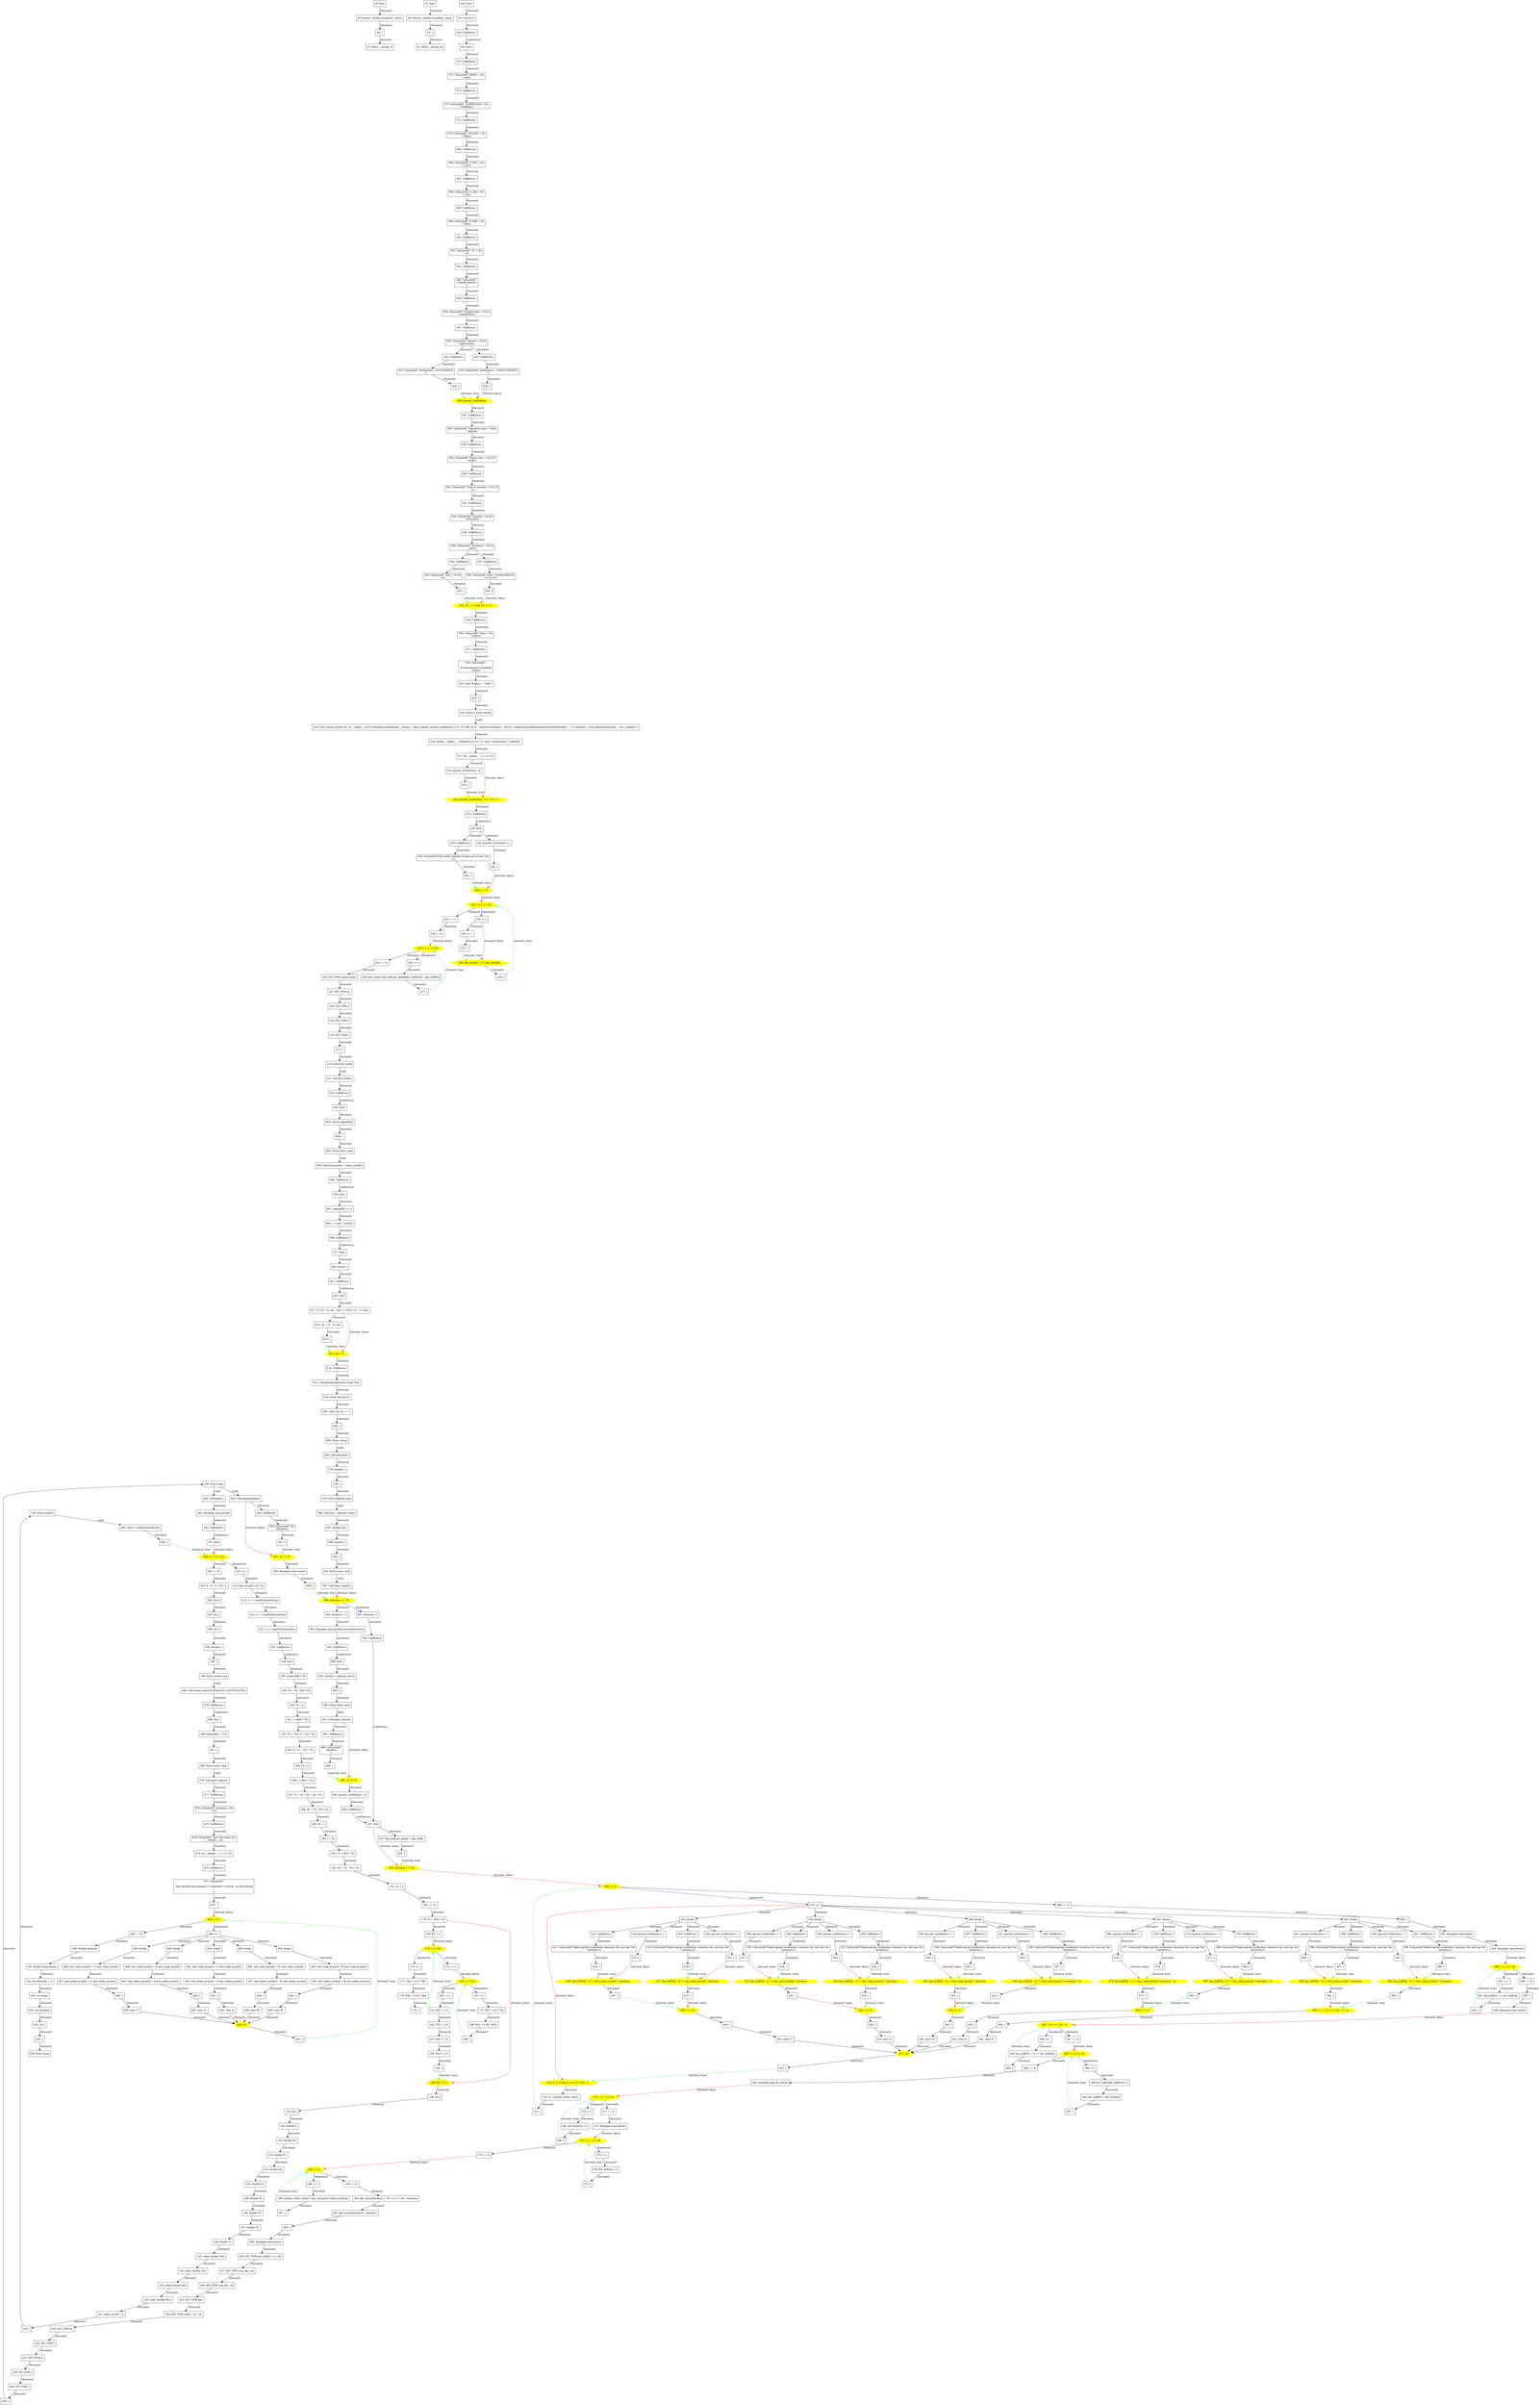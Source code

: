 digraph G {
47 [label="47: Entry:__bswap_32" shape=box ];
48 [label="48: Exit:" shape=box ];
49 [label="49: {" shape=box ];
50 [label="50: return(__builtin_bswap32(__bsx));" shape=box ];
51 [label="51: Entry:__bswap_64" shape=box ];
52 [label="52: Exit:" shape=box ];
53 [label="53: {" shape=box ];
54 [label="54: return(__builtin_bswap64(__bsx));" shape=box ];
138 [label="138: Entry:randlc2" shape=box ];
139 [label="139: Exit:" shape=box ];
140 [label="140: {" shape=box ];
141 [label="141: static int KS = 0;" shape=box ];
142 [label="142: static double R23;" shape=box ];
143 [label="143: static double R46;" shape=box ];
144 [label="144: static double T23;" shape=box ];
145 [label="145: static double T46;" shape=box ];
146 [label="146: double T1;" shape=box ];
147 [label="147: double T2;" shape=box ];
148 [label="148: double T3;" shape=box ];
149 [label="149: double T4;" shape=box ];
150 [label="150: double A1;" shape=box ];
151 [label="151: double A2;" shape=box ];
152 [label="152: double X1;" shape=box ];
153 [label="153: double X2;" shape=box ];
154 [label="154: double Z;" shape=box ];
155 [label="155: int i;" shape=box ];
156 [label="156: int j;" shape=box ];
158 [label="158: KS == 0;" shape=oval style=filled color=yellow ];
159 [label="159: {" shape=box ];
160 [label="160: R23 = 1.0;" shape=box ];
161 [label="161: R46 = 1.0;" shape=box ];
162 [label="162: T23 = 1.0;" shape=box ];
163 [label="163: T46 = 1.0;" shape=box ];
165 [label="165: i = 1;" shape=box ];
166 [label="166: i <= 23;" shape=oval style=filled color=yellow ];
167 [label="167: i++" shape=box ];
168 [label="168: {" shape=box ];
169 [label="169: R23 = 0.50 * R23;" shape=box ];
170 [label="170: T23 = 2.0 * T23;" shape=box ];
172 [label="172: i = 1;" shape=box ];
173 [label="173: i <= 46;" shape=oval style=filled color=yellow ];
174 [label="174: i++" shape=box ];
175 [label="175: {" shape=box ];
176 [label="176: R46 = 0.50 * R46;" shape=box ];
177 [label="177: T46 = 2.0 * T46;" shape=box ];
178 [label="178: KS = 1;" shape=box ];
179 [label="179: T1 = R23 * *A;" shape=box ];
180 [label="180: j = T1;" shape=box ];
181 [label="181: A1 = j;" shape=box ];
182 [label="182: A2 = *A - T23 * A1;" shape=box ];
183 [label="183: T1 = R23 * *X;" shape=box ];
184 [label="184: j = T1;" shape=box ];
185 [label="185: X1 = j;" shape=box ];
186 [label="186: X2 = *X - T23 * X1;" shape=box ];
187 [label="187: T1 = A1 * X2 + A2 * X1;" shape=box ];
188 [label="188: j =(R23 * T1);" shape=box ];
189 [label="189: T2 = j;" shape=box ];
190 [label="190: Z = T1 - T23 * T2;" shape=box ];
191 [label="191: T3 = T23 * Z + A2 * X2;" shape=box ];
192 [label="192: j =(R46 * T3);" shape=box ];
193 [label="193: T4 = j;" shape=box ];
194 [label="194: *X = T3 - T46 * T4;" shape=box ];
195 [label="195: return R46 * *X;" shape=box ];
196 [label="196: Entry:create_seq" shape=box ];
197 [label="197: Exit:" shape=box ];
198 [label="198: {" shape=box ];
199 [label="199: double x;" shape=box ];
200 [label="200: int i;" shape=box ];
201 [label="201: int j;" shape=box ];
202 [label="202: int k;" shape=box ];
203 [label="203: k =(1 << 19) / 4;" shape=box ];
205 [label="205: i = 0;" shape=box ];
206 [label="206: i < 1 << 23;" shape=oval style=filled color=yellow ];
207 [label="207: i++" shape=box ];
208 [label="208: {" shape=box ];
209 [label="209: Call:x = randlc2(&seed,&a);" shape=box ];
210 [label="210: CallReturn:" shape=box ];
211 [label="211: x += randlc2(&seed,&a);" shape=box ];
212 [label="212: x += randlc2(&seed,&a);" shape=box ];
213 [label="213: x += randlc2(&seed,&a);" shape=box ];
214 [label="214: key_array[i] =(k * x);" shape=box ];
215 [label="215: Entry:full_verify" shape=box ];
216 [label="216: Exit:" shape=box ];
217 [label="217: {" shape=box ];
218 [label="218: INT_TYPE i;" shape=box ];
219 [label="219: INT_TYPE j;" shape=box ];
220 [label="220: INT_TYPE k;" shape=box ];
221 [label="221: INT_TYPE m;" shape=box ];
222 [label="222: INT_TYPE unique_keys;" shape=box ];
224 [label="224: i = 0;" shape=box ];
225 [label="225: i < 1 << 23;" shape=oval style=filled color=yellow ];
226 [label="226: i++" shape=box ];
227 [label="227: {" shape=box ];
228 [label="228: key_array[--key_buff_ptr_global[key_buff2[i]]] = key_buff2[i];" shape=box ];
229 [label="229: j = 0;" shape=box ];
231 [label="231: i = 1;" shape=box ];
232 [label="232: i < 1 << 23;" shape=oval style=filled color=yellow ];
233 [label="233: i++" shape=box ];
234 [label="234: {" shape=box ];
236 [label="236: key_array[i - 1] > key_array[i];" shape=oval style=filled color=yellow ];
237 [label="237: {" shape=box ];
238 [label="238: j++;" shape=box ];
240 [label="240: j != 0;" shape=oval style=filled color=yellow ];
241 [label="241: {" shape=box ];
242 [label="242: Call:printf(\"Full_verify: number of keys out of sort: %d\n\",j);" shape=box ];
243 [label="243: CallReturn:" shape=box ];
244 [label="244: {" shape=box ];
245 [label="245: passed_verification++;" shape=box ];
246 [label="246: Entry:rank" shape=box ];
247 [label="247: Exit:" shape=box ];
248 [label="248: {" shape=box ];
249 [label="249: INT_TYPE i;" shape=box ];
250 [label="250: INT_TYPE j;" shape=box ];
251 [label="251: INT_TYPE k;" shape=box ];
252 [label="252: INT_TYPE l;" shape=box ];
253 [label="253: INT_TYPE m;" shape=box ];
254 [label="254: INT_TYPE shift = 19 - 10;" shape=box ];
255 [label="255: INT_TYPE key;" shape=box ];
256 [label="256: INT_TYPE min_key_val;" shape=box ];
257 [label="257: INT_TYPE max_key_val;" shape=box ];
258 [label="258: INT_TYPE prv_buff1[1 << 19];" shape=box ];
259 [label="259: #pragma omp master" shape=box ];
260 [label="260: {" shape=box ];
261 [label="261: key_array[iteration] = iteration;" shape=box ];
262 [label="262: key_array[iteration + 10] =(1 << 19) - iteration;" shape=box ];
264 [label="264: i = 0;" shape=box ];
265 [label="265: i < 5;" shape=oval style=filled color=yellow ];
266 [label="266: i++" shape=box ];
267 [label="267: {" shape=box ];
268 [label="268: partial_verify_vals[i] = key_array[test_index_array[i]];" shape=box ];
270 [label="270: i = 0;" shape=box ];
271 [label="271: i < 1 << 19;" shape=oval style=filled color=yellow ];
272 [label="272: i++" shape=box ];
273 [label="273: {" shape=box ];
274 [label="274: key_buff1[i] = 0;" shape=box ];
275 [label="275: #pragma omp barrier" shape=box ];
277 [label="277: i = 0;" shape=box ];
278 [label="278: i < 1 << 19;" shape=oval style=filled color=yellow ];
279 [label="279: i++" shape=box ];
280 [label="280: {" shape=box ];
281 [label="281: prv_buff1[i] = 0;" shape=box ];
282 [label="282: #pragma omp for nowait" shape=box ];
284 [label="284: i = 0;" shape=box ];
285 [label="285: i < 1 << 23;" shape=oval style=filled color=yellow ];
286 [label="286: i++" shape=box ];
287 [label="287: {" shape=box ];
288 [label="288: key_buff2[i] = key_array[i];" shape=box ];
289 [label="289: prv_buff1[key_buff2[i]]++;" shape=box ];
291 [label="291: i = 0;" shape=box ];
292 [label="292: i <(1 << 19) - 1;" shape=oval style=filled color=yellow ];
293 [label="293: i++" shape=box ];
294 [label="294: {" shape=box ];
295 [label="295: prv_buff1[i + 1] += prv_buff1[i];" shape=box ];
296 [label="296: #pragma omp critical" shape=box ];
297 [label="297: {" shape=box ];
299 [label="299: i = 0;" shape=box ];
300 [label="300: i < 1 << 19;" shape=oval style=filled color=yellow ];
301 [label="301: i++" shape=box ];
302 [label="302: {" shape=box ];
303 [label="303: key_buff1[i] += prv_buff1[i];" shape=box ];
304 [label="304: #pragma omp barrier" shape=box ];
305 [label="305: #pragma omp master" shape=box ];
306 [label="306: {" shape=box ];
308 [label="308: i = 0;" shape=box ];
309 [label="309: i < 5;" shape=oval style=filled color=yellow ];
310 [label="310: i++" shape=box ];
311 [label="311: {" shape=box ];
312 [label="312: k = partial_verify_vals[i];" shape=box ];
314 [label="314: 0 <= k && k <=(1 << 23) - 1;" shape=oval style=filled color=yellow ];
315 [label="315: {" shape=box ];
317 [label="317: 'A';" shape=oval style=filled color=yellow ];
319 [label="319: case 'S':" shape=box ];
320 [label="320: {" shape=box ];
322 [label="322: i <= 2;" shape=oval style=filled color=yellow ];
323 [label="323: {" shape=box ];
325 [label="325: key_buff1[k - 1] != test_rank_array[i] + iteration;" shape=oval style=filled color=yellow ];
326 [label="326: {" shape=box ];
327 [label="327: Call:printf(\"Failed partial verification: iteration %d, test key %d\n\",iteration,i);" shape=box ];
328 [label="328: CallReturn:" shape=box ];
329 [label="329: {" shape=box ];
330 [label="330: passed_verification++;" shape=box ];
331 [label="331: {" shape=box ];
333 [label="333: key_buff1[k - 1] != test_rank_array[i] - iteration;" shape=oval style=filled color=yellow ];
334 [label="334: {" shape=box ];
335 [label="335: Call:printf(\"Failed partial verification: iteration %d, test key %d\n\",iteration,i);" shape=box ];
336 [label="336: CallReturn:" shape=box ];
337 [label="337: {" shape=box ];
338 [label="338: passed_verification++;" shape=box ];
339 [label="339: break;" shape=box ];
340 [label="340: case 'W':" shape=box ];
341 [label="341: {" shape=box ];
343 [label="343: i < 2;" shape=oval style=filled color=yellow ];
344 [label="344: {" shape=box ];
346 [label="346: key_buff1[k - 1] != test_rank_array[i] +(iteration - 2);" shape=oval style=filled color=yellow ];
347 [label="347: {" shape=box ];
348 [label="348: Call:printf(\"Failed partial verification: iteration %d, test key %d\n\",iteration,i);" shape=box ];
349 [label="349: CallReturn:" shape=box ];
350 [label="350: {" shape=box ];
351 [label="351: passed_verification++;" shape=box ];
352 [label="352: {" shape=box ];
354 [label="354: key_buff1[k - 1] != test_rank_array[i] - iteration;" shape=oval style=filled color=yellow ];
355 [label="355: {" shape=box ];
356 [label="356: Call:printf(\"Failed partial verification: iteration %d, test key %d\n\",iteration,i);" shape=box ];
357 [label="357: CallReturn:" shape=box ];
358 [label="358: {" shape=box ];
359 [label="359: passed_verification++;" shape=box ];
360 [label="360: break;" shape=box ];
361 [label="361: case 'A':" shape=box ];
362 [label="362: {" shape=box ];
364 [label="364: i <= 2;" shape=oval style=filled color=yellow ];
365 [label="365: {" shape=box ];
367 [label="367: key_buff1[k - 1] != test_rank_array[i] +(iteration - 1);" shape=oval style=filled color=yellow ];
368 [label="368: {" shape=box ];
369 [label="369: Call:printf(\"Failed partial verification: iteration %d, test key %d\n\",iteration,i);" shape=box ];
370 [label="370: CallReturn:" shape=box ];
371 [label="371: {" shape=box ];
372 [label="372: passed_verification++;" shape=box ];
373 [label="373: {" shape=box ];
375 [label="375: key_buff1[k - 1] != test_rank_array[i] -(iteration - 1);" shape=oval style=filled color=yellow ];
376 [label="376: {" shape=box ];
377 [label="377: Call:printf(\"Failed partial verification: iteration %d, test key %d\n\",iteration,i);" shape=box ];
378 [label="378: CallReturn:" shape=box ];
379 [label="379: {" shape=box ];
380 [label="380: passed_verification++;" shape=box ];
381 [label="381: break;" shape=box ];
382 [label="382: case 'B':" shape=box ];
383 [label="383: {" shape=box ];
385 [label="385: i == 1 || i == 2 || i == 4;" shape=oval style=filled color=yellow ];
386 [label="386: {" shape=box ];
388 [label="388: key_buff1[k - 1] != test_rank_array[i] + iteration;" shape=oval style=filled color=yellow ];
389 [label="389: {" shape=box ];
390 [label="390: Call:printf(\"Failed partial verification: iteration %d, test key %d\n\",iteration,i);" shape=box ];
391 [label="391: CallReturn:" shape=box ];
392 [label="392: {" shape=box ];
393 [label="393: passed_verification++;" shape=box ];
394 [label="394: {" shape=box ];
396 [label="396: key_buff1[k - 1] != test_rank_array[i] - iteration;" shape=oval style=filled color=yellow ];
397 [label="397: {" shape=box ];
398 [label="398: Call:printf(\"Failed partial verification: iteration %d, test key %d\n\",iteration,i);" shape=box ];
399 [label="399: CallReturn:" shape=box ];
400 [label="400: {" shape=box ];
401 [label="401: passed_verification++;" shape=box ];
402 [label="402: break;" shape=box ];
403 [label="403: case 'C':" shape=box ];
404 [label="404: {" shape=box ];
406 [label="406: i <= 2;" shape=oval style=filled color=yellow ];
407 [label="407: {" shape=box ];
409 [label="409: key_buff1[k - 1] != test_rank_array[i] + iteration;" shape=oval style=filled color=yellow ];
410 [label="410: {" shape=box ];
411 [label="411: Call:printf(\"Failed partial verification: iteration %d, test key %d\n\",iteration,i);" shape=box ];
412 [label="412: CallReturn:" shape=box ];
413 [label="413: {" shape=box ];
414 [label="414: passed_verification++;" shape=box ];
415 [label="415: {" shape=box ];
417 [label="417: key_buff1[k - 1] != test_rank_array[i] - iteration;" shape=oval style=filled color=yellow ];
418 [label="418: {" shape=box ];
419 [label="419: Call:printf(\"Failed partial verification: iteration %d, test key %d\n\",iteration,i);" shape=box ];
420 [label="420: CallReturn:" shape=box ];
421 [label="421: {" shape=box ];
422 [label="422: passed_verification++;" shape=box ];
423 [label="423: break;" shape=box ];
425 [label="425: iteration == 10;" shape=oval style=filled color=yellow ];
426 [label="426: {" shape=box ];
427 [label="427: key_buff_ptr_global = key_buff1;" shape=box ];
428 [label="428: Entry:main" shape=box ];
429 [label="429: Exit:" shape=box ];
430 [label="430: {" shape=box ];
431 [label="431: int i;" shape=box ];
432 [label="432: int iteration;" shape=box ];
433 [label="433: int itemp;" shape=box ];
434 [label="434: int nthreads = 1;" shape=box ];
435 [label="435: double timecounter;" shape=box ];
436 [label="436: double maxtime;" shape=box ];
438 [label="438: i = 0;" shape=box ];
439 [label="439: i < 5;" shape=oval style=filled color=yellow ];
440 [label="440: i++" shape=box ];
441 [label="441: {" shape=box ];
443 [label="443: 'A';" shape=oval style=filled color=yellow ];
445 [label="445: case 'S':" shape=box ];
446 [label="446: {" shape=box ];
447 [label="447: test_index_array[i] = S_test_index_array[i];" shape=box ];
448 [label="448: test_rank_array[i] = S_test_rank_array[i];" shape=box ];
449 [label="449: break;" shape=box ];
450 [label="450: case 'A':" shape=box ];
451 [label="451: {" shape=box ];
452 [label="452: test_index_array[i] = A_test_index_array[i];" shape=box ];
453 [label="453: test_rank_array[i] = A_test_rank_array[i];" shape=box ];
454 [label="454: break;" shape=box ];
455 [label="455: case 'W':" shape=box ];
456 [label="456: {" shape=box ];
457 [label="457: test_index_array[i] = W_test_index_array[i];" shape=box ];
458 [label="458: test_rank_array[i] = W_test_rank_array[i];" shape=box ];
459 [label="459: break;" shape=box ];
460 [label="460: case 'B':" shape=box ];
461 [label="461: {" shape=box ];
462 [label="462: test_index_array[i] = B_test_index_array[i];" shape=box ];
463 [label="463: test_rank_array[i] = B_test_rank_array[i];" shape=box ];
464 [label="464: break;" shape=box ];
465 [label="465: case 'C':" shape=box ];
466 [label="466: {" shape=box ];
467 [label="467: test_index_array[i] = C_test_index_array[i];" shape=box ];
468 [label="468: test_rank_array[i] = C_test_rank_array[i];" shape=box ];
469 [label="469: break;" shape=box ];
470 [label="470: ;" shape=box ];
471 [label="471: Call:printf(\"\n\n NAS Parallel Benchmarks 2.3 OpenMP C version - IS Benchmark\n\n\");" shape=box ];
472 [label="472: CallReturn:" shape=box ];
473 [label="473: int __temp0__ = 1 << 23;" shape=box ];
474 [label="474: Call:printf(\" Size: %d (class %c)\n\",__temp0__,'A');" shape=box ];
475 [label="475: CallReturn:" shape=box ];
476 [label="476: Call:printf(\" Iterations: %d\n\",10);" shape=box ];
477 [label="477: CallReturn:" shape=box ];
478 [label="478: Call:timer_clear(0);" shape=box ];
479 [label="479: CallReturn:" shape=box ];
480 [label="480: Call:create_seq(314159265.00,1220703125.00);" shape=box ];
481 [label="481: CallReturn:" shape=box ];
482 [label="482: #pragma omp parallel" shape=box ];
483 [label="483: Call:rank(1);" shape=box ];
484 [label="484: CallReturn:" shape=box ];
485 [label="485: passed_verification = 0;" shape=box ];
487 [label="487: 'A' != 'S';" shape=oval style=filled color=yellow ];
488 [label="488: {" shape=box ];
489 [label="489: Call:printf(\"\n iteration\n\");" shape=box ];
490 [label="490: CallReturn:" shape=box ];
491 [label="491: Call:timer_start(0);" shape=box ];
492 [label="492: CallReturn:" shape=box ];
493 [label="493: #pragma omp parallel private(iteration)" shape=box ];
495 [label="495: iteration = 1;" shape=box ];
496 [label="496: iteration <= 10;" shape=oval style=filled color=yellow ];
497 [label="497: iteration++" shape=box ];
498 [label="498: {" shape=box ];
499 [label="499: #pragma omp master" shape=box ];
501 [label="501: 'A' != 'S';" shape=oval style=filled color=yellow ];
502 [label="502: {" shape=box ];
503 [label="503: Call:printf(\" %d\n\",iteration);" shape=box ];
504 [label="504: CallReturn:" shape=box ];
505 [label="505: Call:rank(iteration);" shape=box ];
506 [label="506: CallReturn:" shape=box ];
507 [label="507: Call:timer_stop(0);" shape=box ];
508 [label="508: CallReturn:" shape=box ];
509 [label="509: Call:timecounter = timer_read(0);" shape=box ];
510 [label="510: CallReturn:" shape=box ];
511 [label="511: Call:full_verify();" shape=box ];
512 [label="512: CallReturn:" shape=box ];
514 [label="514: passed_verification != 5 * 10 + 1;" shape=oval style=filled color=yellow ];
515 [label="515: {" shape=box ];
516 [label="516: passed_verification = 0;" shape=box ];
517 [label="517: int __temp1__ = 1 << 23;" shape=box ];
518 [label="518: double __temp2__ =((double )(10 *(1 << 23))) / timecounter / 1000000.;" shape=box ];
519 [label="519: Call:c_print_results(\"IS\",'A',__temp1__,0,0,10,nthreads,timecounter,__temp2__,\"keys ranked\",passed_verification,\"2.3\",\"07 Mar 2013\",\"identityTranslator \",\"$(CC)\",\"/export/tmp.liao6/workspace/thrifty/build64...\",\"-I../common\",\"-rose:openmp:lowering \",\"-lm\",\"randlc2\");" shape=box ];
520 [label="520: CallReturn:" shape=box ];
521 [label="521: return 0;" shape=box ];
522 [label="522: Entry:c_print_results" shape=box ];
523 [label="523: Exit:" shape=box ];
524 [label="524: {" shape=box ];
525 [label="525: char *evalue = \"1000\";" shape=box ];
526 [label="526: Call:printf(\"\n\n %s Benchmark Completed\n\",name);" shape=box ];
527 [label="527: CallReturn:" shape=box ];
528 [label="528: Call:printf(\" Class = %c\n\",cclass);" shape=box ];
529 [label="529: CallReturn:" shape=box ];
531 [label="531: n2 == 0 && n3 == 0;" shape=oval style=filled color=yellow ];
532 [label="532: {" shape=box ];
533 [label="533: Call:printf(\" Size = %12d\n\",n1);" shape=box ];
534 [label="534: CallReturn:" shape=box ];
535 [label="535: {" shape=box ];
536 [label="536: Call:printf(\" Size = %3dx%3dx%3d\n\",n1,n2,n3);" shape=box ];
537 [label="537: CallReturn:" shape=box ];
538 [label="538: Call:printf(\" Iterations = %12d\n\",niter);" shape=box ];
539 [label="539: CallReturn:" shape=box ];
540 [label="540: Call:printf(\" Threads = %12d\n\",nthreads);" shape=box ];
541 [label="541: CallReturn:" shape=box ];
542 [label="542: Call:printf(\" Time in seconds = %12.2f\n\",t);" shape=box ];
543 [label="543: CallReturn:" shape=box ];
544 [label="544: Call:printf(\" Mop/s total = %12.2f\n\",mops);" shape=box ];
545 [label="545: CallReturn:" shape=box ];
546 [label="546: Call:printf(\" Operation type = %24s\n\",optype);" shape=box ];
547 [label="547: CallReturn:" shape=box ];
549 [label="549: passed_verification;" shape=oval style=filled color=yellow ];
550 [label="550: {" shape=box ];
551 [label="551: Call:printf(\" Verification = SUCCESSFUL\n\");" shape=box ];
552 [label="552: CallReturn:" shape=box ];
553 [label="553: {" shape=box ];
554 [label="554: Call:printf(\" Verification = UNSUCCESSFUL\n\");" shape=box ];
555 [label="555: CallReturn:" shape=box ];
556 [label="556: Call:printf(\" Version = %12s\n\",npbversion);" shape=box ];
557 [label="557: CallReturn:" shape=box ];
558 [label="558: Call:printf(\" Compile date = %12s\n\",compiletime);" shape=box ];
559 [label="559: CallReturn:" shape=box ];
560 [label="560: Call:printf(\"\n Compile options:\n\");" shape=box ];
561 [label="561: CallReturn:" shape=box ];
562 [label="562: Call:printf(\" CC = %s\n\",cc);" shape=box ];
563 [label="563: CallReturn:" shape=box ];
564 [label="564: Call:printf(\" CLINK = %s\n\",clink);" shape=box ];
565 [label="565: CallReturn:" shape=box ];
566 [label="566: Call:printf(\" C_LIB = %s\n\",c_lib);" shape=box ];
567 [label="567: CallReturn:" shape=box ];
568 [label="568: Call:printf(\" C_INC = %s\n\",c_inc);" shape=box ];
569 [label="569: CallReturn:" shape=box ];
570 [label="570: Call:printf(\" CFLAGS = %s\n\",cflags);" shape=box ];
571 [label="571: CallReturn:" shape=box ];
572 [label="572: Call:printf(\" CLINKFLAGS = %s\n\",clinkflags);" shape=box ];
573 [label="573: CallReturn:" shape=box ];
574 [label="574: Call:printf(\" RAND = %s\n\",rand);" shape=box ];
575 [label="575: CallReturn:" shape=box ];
576 [label="576: Entry:elapsed_time" shape=box ];
577 [label="577: Exit:" shape=box ];
578 [label="578: {" shape=box ];
579 [label="579: double t;" shape=box ];
580 [label="580: Call:wtime(&t);" shape=box ];
581 [label="581: CallReturn:" shape=box ];
582 [label="582: return t;" shape=box ];
585 [label="585: Entry:timer_clear" shape=box ];
586 [label="586: Exit:" shape=box ];
587 [label="587: {" shape=box ];
588 [label="588: elapsed[n] = 0.0;" shape=box ];
589 [label="589: Entry:timer_start" shape=box ];
590 [label="590: Exit:" shape=box ];
591 [label="591: {" shape=box ];
592 [label="592: start[n] = elapsed_time();" shape=box ];
593 [label="593: Entry:timer_stop" shape=box ];
594 [label="594: Exit:" shape=box ];
595 [label="595: {" shape=box ];
596 [label="596: double t;" shape=box ];
597 [label="597: double now;" shape=box ];
598 [label="598: Call:now = elapsed_time();" shape=box ];
599 [label="599: CallReturn:" shape=box ];
600 [label="600: t = now - start[n];" shape=box ];
601 [label="601: elapsed[n] += t;" shape=box ];
602 [label="602: Entry:timer_read" shape=box ];
603 [label="603: Exit:" shape=box ];
604 [label="604: {" shape=box ];
605 [label="605: return elapsed[n];" shape=box ];
606 [label="606: Entry:wtime" shape=box ];
607 [label="607: Exit:" shape=box ];
608 [label="608: {" shape=box ];
609 [label="609: static int sec = - 1;" shape=box ];
610 [label="610: struct timeval tv;" shape=box ];
611 [label="611: Call:gettimeofday(&tv,((void *)0));" shape=box ];
612 [label="612: CallReturn:" shape=box ];
614 [label="614: sec < 0;" shape=oval style=filled color=yellow ];
615 [label="615: {" shape=box ];
616 [label="616: sec = tv . tv_sec;" shape=box ];
617 [label="617: *t =(tv . tv_sec - sec) + 1.0e-6 * tv . tv_usec;" shape=box ];
48->50 [label="{forward}" color=black ];
49->47 [label="{forward}" color=black ];
50->49 [label="{forward}" color=black ];
52->54 [label="{forward}" color=black ];
53->51 [label="{forward}" color=black ];
54->53 [label="{forward}" color=black ];
138->209 [label="{call}" color=black ];
139->195 [label="{forward}" color=black ];
140->138 [label="{forward}" color=black ];
141->140 [label="{forward}" color=black ];
142->141 [label="{forward}" color=black ];
143->142 [label="{forward}" color=black ];
144->143 [label="{forward}" color=black ];
145->144 [label="{forward}" color=black ];
146->145 [label="{forward}" color=black ];
147->146 [label="{forward}" color=black ];
148->147 [label="{forward}" color=black ];
149->148 [label="{forward}" color=black ];
150->149 [label="{forward}" color=black ];
151->150 [label="{forward}" color=black ];
152->151 [label="{forward}" color=black ];
153->152 [label="{forward}" color=black ];
154->153 [label="{forward}" color=black ];
155->154 [label="{forward}" color=black ];
156->155 [label="{forward}" color=black ];
158->156 [label="{forward}" color=black ];
159->158 [label="{forward, true}" color=green ];
160->159 [label="{forward}" color=black ];
161->160 [label="{forward}" color=black ];
162->161 [label="{forward}" color=black ];
163->162 [label="{forward}" color=black ];
165->163 [label="{forward}" color=black ];
166->165 [label="{forward}" color=black ];
166->167 [label="{backward}" color=blue ];
167->170 [label="{forward}" color=black ];
168->166 [label="{forward, true}" color=green ];
169->168 [label="{forward}" color=black ];
170->169 [label="{forward}" color=black ];
172->166 [label="{forward, false}" color=red ];
173->172 [label="{forward}" color=black ];
173->174 [label="{backward}" color=blue ];
174->177 [label="{forward}" color=black ];
175->173 [label="{forward, true}" color=green ];
176->175 [label="{forward}" color=black ];
177->176 [label="{forward}" color=black ];
178->173 [label="{forward, false}" color=red ];
179->158 [label="{forward, false}" color=red ];
179->178 [label="{forward}" color=black ];
180->179 [label="{forward}" color=black ];
181->180 [label="{forward}" color=black ];
182->181 [label="{forward}" color=black ];
183->182 [label="{forward}" color=black ];
184->183 [label="{forward}" color=black ];
185->184 [label="{forward}" color=black ];
186->185 [label="{forward}" color=black ];
187->186 [label="{forward}" color=black ];
188->187 [label="{forward}" color=black ];
189->188 [label="{forward}" color=black ];
190->189 [label="{forward}" color=black ];
191->190 [label="{forward}" color=black ];
192->191 [label="{forward}" color=black ];
193->192 [label="{forward}" color=black ];
194->193 [label="{forward}" color=black ];
195->194 [label="{forward}" color=black ];
196->480 [label="{call}" color=black ];
197->206 [label="{forward, false}" color=red ];
198->196 [label="{forward}" color=black ];
199->198 [label="{forward}" color=black ];
200->199 [label="{forward}" color=black ];
201->200 [label="{forward}" color=black ];
202->201 [label="{forward}" color=black ];
203->202 [label="{forward}" color=black ];
205->203 [label="{forward}" color=black ];
206->205 [label="{forward}" color=black ];
206->207 [label="{backward}" color=blue ];
207->214 [label="{forward}" color=black ];
208->206 [label="{forward, true}" color=green ];
209->208 [label="{forward}" color=black ];
210->139 [label="{callreturn}" color=black ];
211->210 [label="{forward}" color=black ];
212->211 [label="{forward}" color=black ];
213->212 [label="{forward}" color=black ];
214->213 [label="{forward}" color=black ];
215->511 [label="{call}" color=black ];
216->243 [label="{forward}" color=black ];
216->245 [label="{forward}" color=black ];
217->215 [label="{forward}" color=black ];
218->217 [label="{forward}" color=black ];
219->218 [label="{forward}" color=black ];
220->219 [label="{forward}" color=black ];
221->220 [label="{forward}" color=black ];
222->221 [label="{forward}" color=black ];
224->222 [label="{forward}" color=black ];
225->224 [label="{forward}" color=black ];
225->226 [label="{backward}" color=blue ];
226->228 [label="{forward}" color=black ];
227->225 [label="{forward, true}" color=green ];
228->227 [label="{forward}" color=black ];
229->225 [label="{forward, false}" color=red ];
231->229 [label="{forward}" color=black ];
232->231 [label="{forward}" color=black ];
232->233 [label="{backward}" color=blue ];
233->236 [label="{forward, false}" color=red ];
233->238 [label="{forward}" color=black ];
234->232 [label="{forward, true}" color=green ];
236->234 [label="{forward}" color=black ];
237->236 [label="{forward, true}" color=green ];
238->237 [label="{forward}" color=black ];
240->232 [label="{forward, false}" color=red ];
241->240 [label="{forward, true}" color=green ];
242->241 [label="{forward}" color=black ];
243->242 [label="{external}" color=black ];
244->240 [label="{forward, false}" color=red ];
245->244 [label="{forward}" color=black ];
246->483 [label="{call}" color=black ];
246->505 [label="{call}" color=black ];
247->425 [label="{forward, false}" color=red ];
247->427 [label="{forward}" color=black ];
248->246 [label="{forward}" color=black ];
249->248 [label="{forward}" color=black ];
250->249 [label="{forward}" color=black ];
251->250 [label="{forward}" color=black ];
252->251 [label="{forward}" color=black ];
253->252 [label="{forward}" color=black ];
254->253 [label="{forward}" color=black ];
255->254 [label="{forward}" color=black ];
256->255 [label="{forward}" color=black ];
257->256 [label="{forward}" color=black ];
258->257 [label="{forward}" color=black ];
259->258 [label="{forward}" color=black ];
260->259 [label="{forward}" color=black ];
261->260 [label="{forward}" color=black ];
262->261 [label="{forward}" color=black ];
264->262 [label="{forward}" color=black ];
265->264 [label="{forward}" color=black ];
265->266 [label="{backward}" color=blue ];
266->268 [label="{forward}" color=black ];
267->265 [label="{forward, true}" color=green ];
268->267 [label="{forward}" color=black ];
270->265 [label="{forward, false}" color=red ];
271->270 [label="{forward}" color=black ];
271->272 [label="{backward}" color=blue ];
272->274 [label="{forward}" color=black ];
273->271 [label="{forward, true}" color=green ];
274->273 [label="{forward}" color=black ];
275->271 [label="{forward, false}" color=red ];
277->275 [label="{forward}" color=black ];
278->277 [label="{forward}" color=black ];
278->279 [label="{backward}" color=blue ];
279->281 [label="{forward}" color=black ];
280->278 [label="{forward, true}" color=green ];
281->280 [label="{forward}" color=black ];
282->278 [label="{forward, false}" color=red ];
284->282 [label="{forward}" color=black ];
285->284 [label="{forward}" color=black ];
285->286 [label="{backward}" color=blue ];
286->289 [label="{forward}" color=black ];
287->285 [label="{forward, true}" color=green ];
288->287 [label="{forward}" color=black ];
289->288 [label="{forward}" color=black ];
291->285 [label="{forward, false}" color=red ];
292->291 [label="{forward}" color=black ];
292->293 [label="{backward}" color=blue ];
293->295 [label="{forward}" color=black ];
294->292 [label="{forward, true}" color=green ];
295->294 [label="{forward}" color=black ];
296->292 [label="{forward, false}" color=red ];
297->296 [label="{forward}" color=black ];
299->297 [label="{forward}" color=black ];
300->299 [label="{forward}" color=black ];
300->301 [label="{backward}" color=blue ];
301->303 [label="{forward}" color=black ];
302->300 [label="{forward, true}" color=green ];
303->302 [label="{forward}" color=black ];
304->300 [label="{forward, false}" color=red ];
305->304 [label="{forward}" color=black ];
306->305 [label="{forward}" color=black ];
308->306 [label="{forward}" color=black ];
309->308 [label="{forward}" color=black ];
309->310 [label="{backward}" color=blue ];
310->314 [label="{forward, false}" color=red ];
310->339 [label="{forward}" color=black ];
310->360 [label="{forward}" color=black ];
310->381 [label="{forward}" color=black ];
310->402 [label="{forward}" color=black ];
310->423 [label="{forward}" color=black ];
311->309 [label="{forward, true}" color=green ];
312->311 [label="{forward}" color=black ];
314->312 [label="{forward}" color=black ];
315->314 [label="{forward, true}" color=green ];
317->315 [label="{forward}" color=black ];
319->317 [label="{forward}" color=black ];
320->319 [label="{forward}" color=black ];
322->320 [label="{forward}" color=black ];
323->322 [label="{forward, true}" color=green ];
325->323 [label="{forward}" color=black ];
326->325 [label="{forward, true}" color=green ];
327->326 [label="{forward}" color=black ];
328->327 [label="{external}" color=black ];
329->325 [label="{forward, false}" color=red ];
330->329 [label="{forward}" color=black ];
331->322 [label="{forward, false}" color=red ];
333->331 [label="{forward}" color=black ];
334->333 [label="{forward, true}" color=green ];
335->334 [label="{forward}" color=black ];
336->335 [label="{external}" color=black ];
337->333 [label="{forward, false}" color=red ];
338->337 [label="{forward}" color=black ];
339->328 [label="{forward}" color=black ];
339->330 [label="{forward}" color=black ];
339->336 [label="{forward}" color=black ];
339->338 [label="{forward}" color=black ];
340->317 [label="{forward}" color=black ];
341->340 [label="{forward}" color=black ];
343->341 [label="{forward}" color=black ];
344->343 [label="{forward, true}" color=green ];
346->344 [label="{forward}" color=black ];
347->346 [label="{forward, true}" color=green ];
348->347 [label="{forward}" color=black ];
349->348 [label="{external}" color=black ];
350->346 [label="{forward, false}" color=red ];
351->350 [label="{forward}" color=black ];
352->343 [label="{forward, false}" color=red ];
354->352 [label="{forward}" color=black ];
355->354 [label="{forward, true}" color=green ];
356->355 [label="{forward}" color=black ];
357->356 [label="{external}" color=black ];
358->354 [label="{forward, false}" color=red ];
359->358 [label="{forward}" color=black ];
360->349 [label="{forward}" color=black ];
360->351 [label="{forward}" color=black ];
360->357 [label="{forward}" color=black ];
360->359 [label="{forward}" color=black ];
361->317 [label="{forward}" color=black ];
362->361 [label="{forward}" color=black ];
364->362 [label="{forward}" color=black ];
365->364 [label="{forward, true}" color=green ];
367->365 [label="{forward}" color=black ];
368->367 [label="{forward, true}" color=green ];
369->368 [label="{forward}" color=black ];
370->369 [label="{external}" color=black ];
371->367 [label="{forward, false}" color=red ];
372->371 [label="{forward}" color=black ];
373->364 [label="{forward, false}" color=red ];
375->373 [label="{forward}" color=black ];
376->375 [label="{forward, true}" color=green ];
377->376 [label="{forward}" color=black ];
378->377 [label="{external}" color=black ];
379->375 [label="{forward, false}" color=red ];
380->379 [label="{forward}" color=black ];
381->370 [label="{forward}" color=black ];
381->372 [label="{forward}" color=black ];
381->378 [label="{forward}" color=black ];
381->380 [label="{forward}" color=black ];
382->317 [label="{forward}" color=black ];
383->382 [label="{forward}" color=black ];
385->383 [label="{forward}" color=black ];
386->385 [label="{forward, true}" color=green ];
388->386 [label="{forward}" color=black ];
389->388 [label="{forward, true}" color=green ];
390->389 [label="{forward}" color=black ];
391->390 [label="{external}" color=black ];
392->388 [label="{forward, false}" color=red ];
393->392 [label="{forward}" color=black ];
394->385 [label="{forward, false}" color=red ];
396->394 [label="{forward}" color=black ];
397->396 [label="{forward, true}" color=green ];
398->397 [label="{forward}" color=black ];
399->398 [label="{external}" color=black ];
400->396 [label="{forward, false}" color=red ];
401->400 [label="{forward}" color=black ];
402->391 [label="{forward}" color=black ];
402->393 [label="{forward}" color=black ];
402->399 [label="{forward}" color=black ];
402->401 [label="{forward}" color=black ];
403->317 [label="{forward}" color=black ];
404->403 [label="{forward}" color=black ];
406->404 [label="{forward}" color=black ];
407->406 [label="{forward, true}" color=green ];
409->407 [label="{forward}" color=black ];
410->409 [label="{forward, true}" color=green ];
411->410 [label="{forward}" color=black ];
412->411 [label="{external}" color=black ];
413->409 [label="{forward, false}" color=red ];
414->413 [label="{forward}" color=black ];
415->406 [label="{forward, false}" color=red ];
417->415 [label="{forward}" color=black ];
418->417 [label="{forward, true}" color=green ];
419->418 [label="{forward}" color=black ];
420->419 [label="{external}" color=black ];
421->417 [label="{forward, false}" color=red ];
422->421 [label="{forward}" color=black ];
423->412 [label="{forward}" color=black ];
423->414 [label="{forward}" color=black ];
423->420 [label="{forward}" color=black ];
423->422 [label="{forward}" color=black ];
425->309 [label="{forward, false}" color=red ];
426->425 [label="{forward, true}" color=green ];
427->426 [label="{forward}" color=black ];
429->521 [label="{forward}" color=black ];
430->428 [label="{forward}" color=black ];
431->430 [label="{forward}" color=black ];
432->431 [label="{forward}" color=black ];
433->432 [label="{forward}" color=black ];
434->433 [label="{forward}" color=black ];
435->434 [label="{forward}" color=black ];
436->435 [label="{forward}" color=black ];
438->436 [label="{forward}" color=black ];
439->438 [label="{forward}" color=black ];
439->440 [label="{backward}" color=blue ];
440->449 [label="{forward}" color=black ];
440->454 [label="{forward}" color=black ];
440->459 [label="{forward}" color=black ];
440->464 [label="{forward}" color=black ];
440->469 [label="{forward}" color=black ];
441->439 [label="{forward, true}" color=green ];
443->441 [label="{forward}" color=black ];
445->443 [label="{forward}" color=black ];
446->445 [label="{forward}" color=black ];
447->446 [label="{forward}" color=black ];
448->447 [label="{forward}" color=black ];
449->448 [label="{forward}" color=black ];
450->443 [label="{forward}" color=black ];
451->450 [label="{forward}" color=black ];
452->451 [label="{forward}" color=black ];
453->452 [label="{forward}" color=black ];
454->453 [label="{forward}" color=black ];
455->443 [label="{forward}" color=black ];
456->455 [label="{forward}" color=black ];
457->456 [label="{forward}" color=black ];
458->457 [label="{forward}" color=black ];
459->458 [label="{forward}" color=black ];
460->443 [label="{forward}" color=black ];
461->460 [label="{forward}" color=black ];
462->461 [label="{forward}" color=black ];
463->462 [label="{forward}" color=black ];
464->463 [label="{forward}" color=black ];
465->443 [label="{forward}" color=black ];
466->465 [label="{forward}" color=black ];
467->466 [label="{forward}" color=black ];
468->467 [label="{forward}" color=black ];
469->468 [label="{forward}" color=black ];
470->439 [label="{forward, false}" color=red ];
471->470 [label="{forward}" color=black ];
472->471 [label="{external}" color=black ];
473->472 [label="{forward}" color=black ];
474->473 [label="{forward}" color=black ];
475->474 [label="{external}" color=black ];
476->475 [label="{forward}" color=black ];
477->476 [label="{external}" color=black ];
478->477 [label="{forward}" color=black ];
479->586 [label="{callreturn}" color=black ];
480->479 [label="{forward}" color=black ];
481->197 [label="{callreturn}" color=black ];
482->481 [label="{forward}" color=black ];
483->482 [label="{forward}" color=black ];
484->247 [label="{callreturn}" color=black ];
485->484 [label="{forward}" color=black ];
487->485 [label="{forward}" color=black ];
488->487 [label="{forward, true}" color=green ];
489->488 [label="{forward}" color=black ];
490->489 [label="{external}" color=black ];
491->487 [label="{forward, false}" color=red ];
491->490 [label="{forward}" color=black ];
492->590 [label="{callreturn}" color=black ];
493->492 [label="{forward}" color=black ];
495->493 [label="{forward}" color=black ];
496->495 [label="{forward}" color=black ];
496->497 [label="{backward}" color=blue ];
497->506 [label="{forward}" color=black ];
498->496 [label="{forward, true}" color=green ];
499->498 [label="{forward}" color=black ];
501->499 [label="{forward}" color=black ];
502->501 [label="{forward, true}" color=green ];
503->502 [label="{forward}" color=black ];
504->503 [label="{external}" color=black ];
505->501 [label="{forward, false}" color=red ];
505->504 [label="{forward}" color=black ];
506->247 [label="{callreturn}" color=black ];
507->496 [label="{forward, false}" color=red ];
508->594 [label="{callreturn}" color=black ];
509->508 [label="{forward}" color=black ];
510->603 [label="{callreturn}" color=black ];
511->510 [label="{forward}" color=black ];
512->216 [label="{callreturn}" color=black ];
514->512 [label="{forward}" color=black ];
515->514 [label="{forward, true}" color=green ];
516->515 [label="{forward}" color=black ];
517->514 [label="{forward, false}" color=red ];
517->516 [label="{forward}" color=black ];
518->517 [label="{forward}" color=black ];
519->518 [label="{forward}" color=black ];
520->523 [label="{callreturn}" color=black ];
521->520 [label="{forward}" color=black ];
522->519 [label="{call}" color=black ];
523->575 [label="{forward}" color=black ];
524->522 [label="{forward}" color=black ];
525->524 [label="{forward}" color=black ];
526->525 [label="{forward}" color=black ];
527->526 [label="{external}" color=black ];
528->527 [label="{forward}" color=black ];
529->528 [label="{external}" color=black ];
531->529 [label="{forward}" color=black ];
532->531 [label="{forward, true}" color=green ];
533->532 [label="{forward}" color=black ];
534->533 [label="{external}" color=black ];
535->531 [label="{forward, false}" color=red ];
536->535 [label="{forward}" color=black ];
537->536 [label="{external}" color=black ];
538->534 [label="{forward}" color=black ];
538->537 [label="{forward}" color=black ];
539->538 [label="{external}" color=black ];
540->539 [label="{forward}" color=black ];
541->540 [label="{external}" color=black ];
542->541 [label="{forward}" color=black ];
543->542 [label="{external}" color=black ];
544->543 [label="{forward}" color=black ];
545->544 [label="{external}" color=black ];
546->545 [label="{forward}" color=black ];
547->546 [label="{external}" color=black ];
549->547 [label="{forward}" color=black ];
550->549 [label="{forward, true}" color=green ];
551->550 [label="{forward}" color=black ];
552->551 [label="{external}" color=black ];
553->549 [label="{forward, false}" color=red ];
554->553 [label="{forward}" color=black ];
555->554 [label="{external}" color=black ];
556->552 [label="{forward}" color=black ];
556->555 [label="{forward}" color=black ];
557->556 [label="{external}" color=black ];
558->557 [label="{forward}" color=black ];
559->558 [label="{external}" color=black ];
560->559 [label="{forward}" color=black ];
561->560 [label="{external}" color=black ];
562->561 [label="{forward}" color=black ];
563->562 [label="{external}" color=black ];
564->563 [label="{forward}" color=black ];
565->564 [label="{external}" color=black ];
566->565 [label="{forward}" color=black ];
567->566 [label="{external}" color=black ];
568->567 [label="{forward}" color=black ];
569->568 [label="{external}" color=black ];
570->569 [label="{forward}" color=black ];
571->570 [label="{external}" color=black ];
572->571 [label="{forward}" color=black ];
573->572 [label="{external}" color=black ];
574->573 [label="{forward}" color=black ];
575->574 [label="{external}" color=black ];
576->598 [label="{call}" color=black ];
577->582 [label="{forward}" color=black ];
578->576 [label="{forward}" color=black ];
579->578 [label="{forward}" color=black ];
580->579 [label="{forward}" color=black ];
581->607 [label="{callreturn}" color=black ];
582->581 [label="{forward}" color=black ];
585->478 [label="{call}" color=black ];
586->588 [label="{forward}" color=black ];
587->585 [label="{forward}" color=black ];
588->587 [label="{forward}" color=black ];
589->491 [label="{call}" color=black ];
590->592 [label="{forward}" color=black ];
591->589 [label="{forward}" color=black ];
592->591 [label="{forward}" color=black ];
593->507 [label="{call}" color=black ];
594->601 [label="{forward}" color=black ];
595->593 [label="{forward}" color=black ];
596->595 [label="{forward}" color=black ];
597->596 [label="{forward}" color=black ];
598->597 [label="{forward}" color=black ];
599->577 [label="{callreturn}" color=black ];
600->599 [label="{forward}" color=black ];
601->600 [label="{forward}" color=black ];
602->509 [label="{call}" color=black ];
603->605 [label="{forward}" color=black ];
604->602 [label="{forward}" color=black ];
605->604 [label="{forward}" color=black ];
606->580 [label="{call}" color=black ];
607->617 [label="{forward}" color=black ];
608->606 [label="{forward}" color=black ];
609->608 [label="{forward}" color=black ];
610->609 [label="{forward}" color=black ];
611->610 [label="{forward}" color=black ];
612->611 [label="{external}" color=black ];
614->612 [label="{forward}" color=black ];
615->614 [label="{forward, true}" color=green ];
616->615 [label="{forward}" color=black ];
617->614 [label="{forward, false}" color=red ];
617->616 [label="{forward}" color=black ];
}